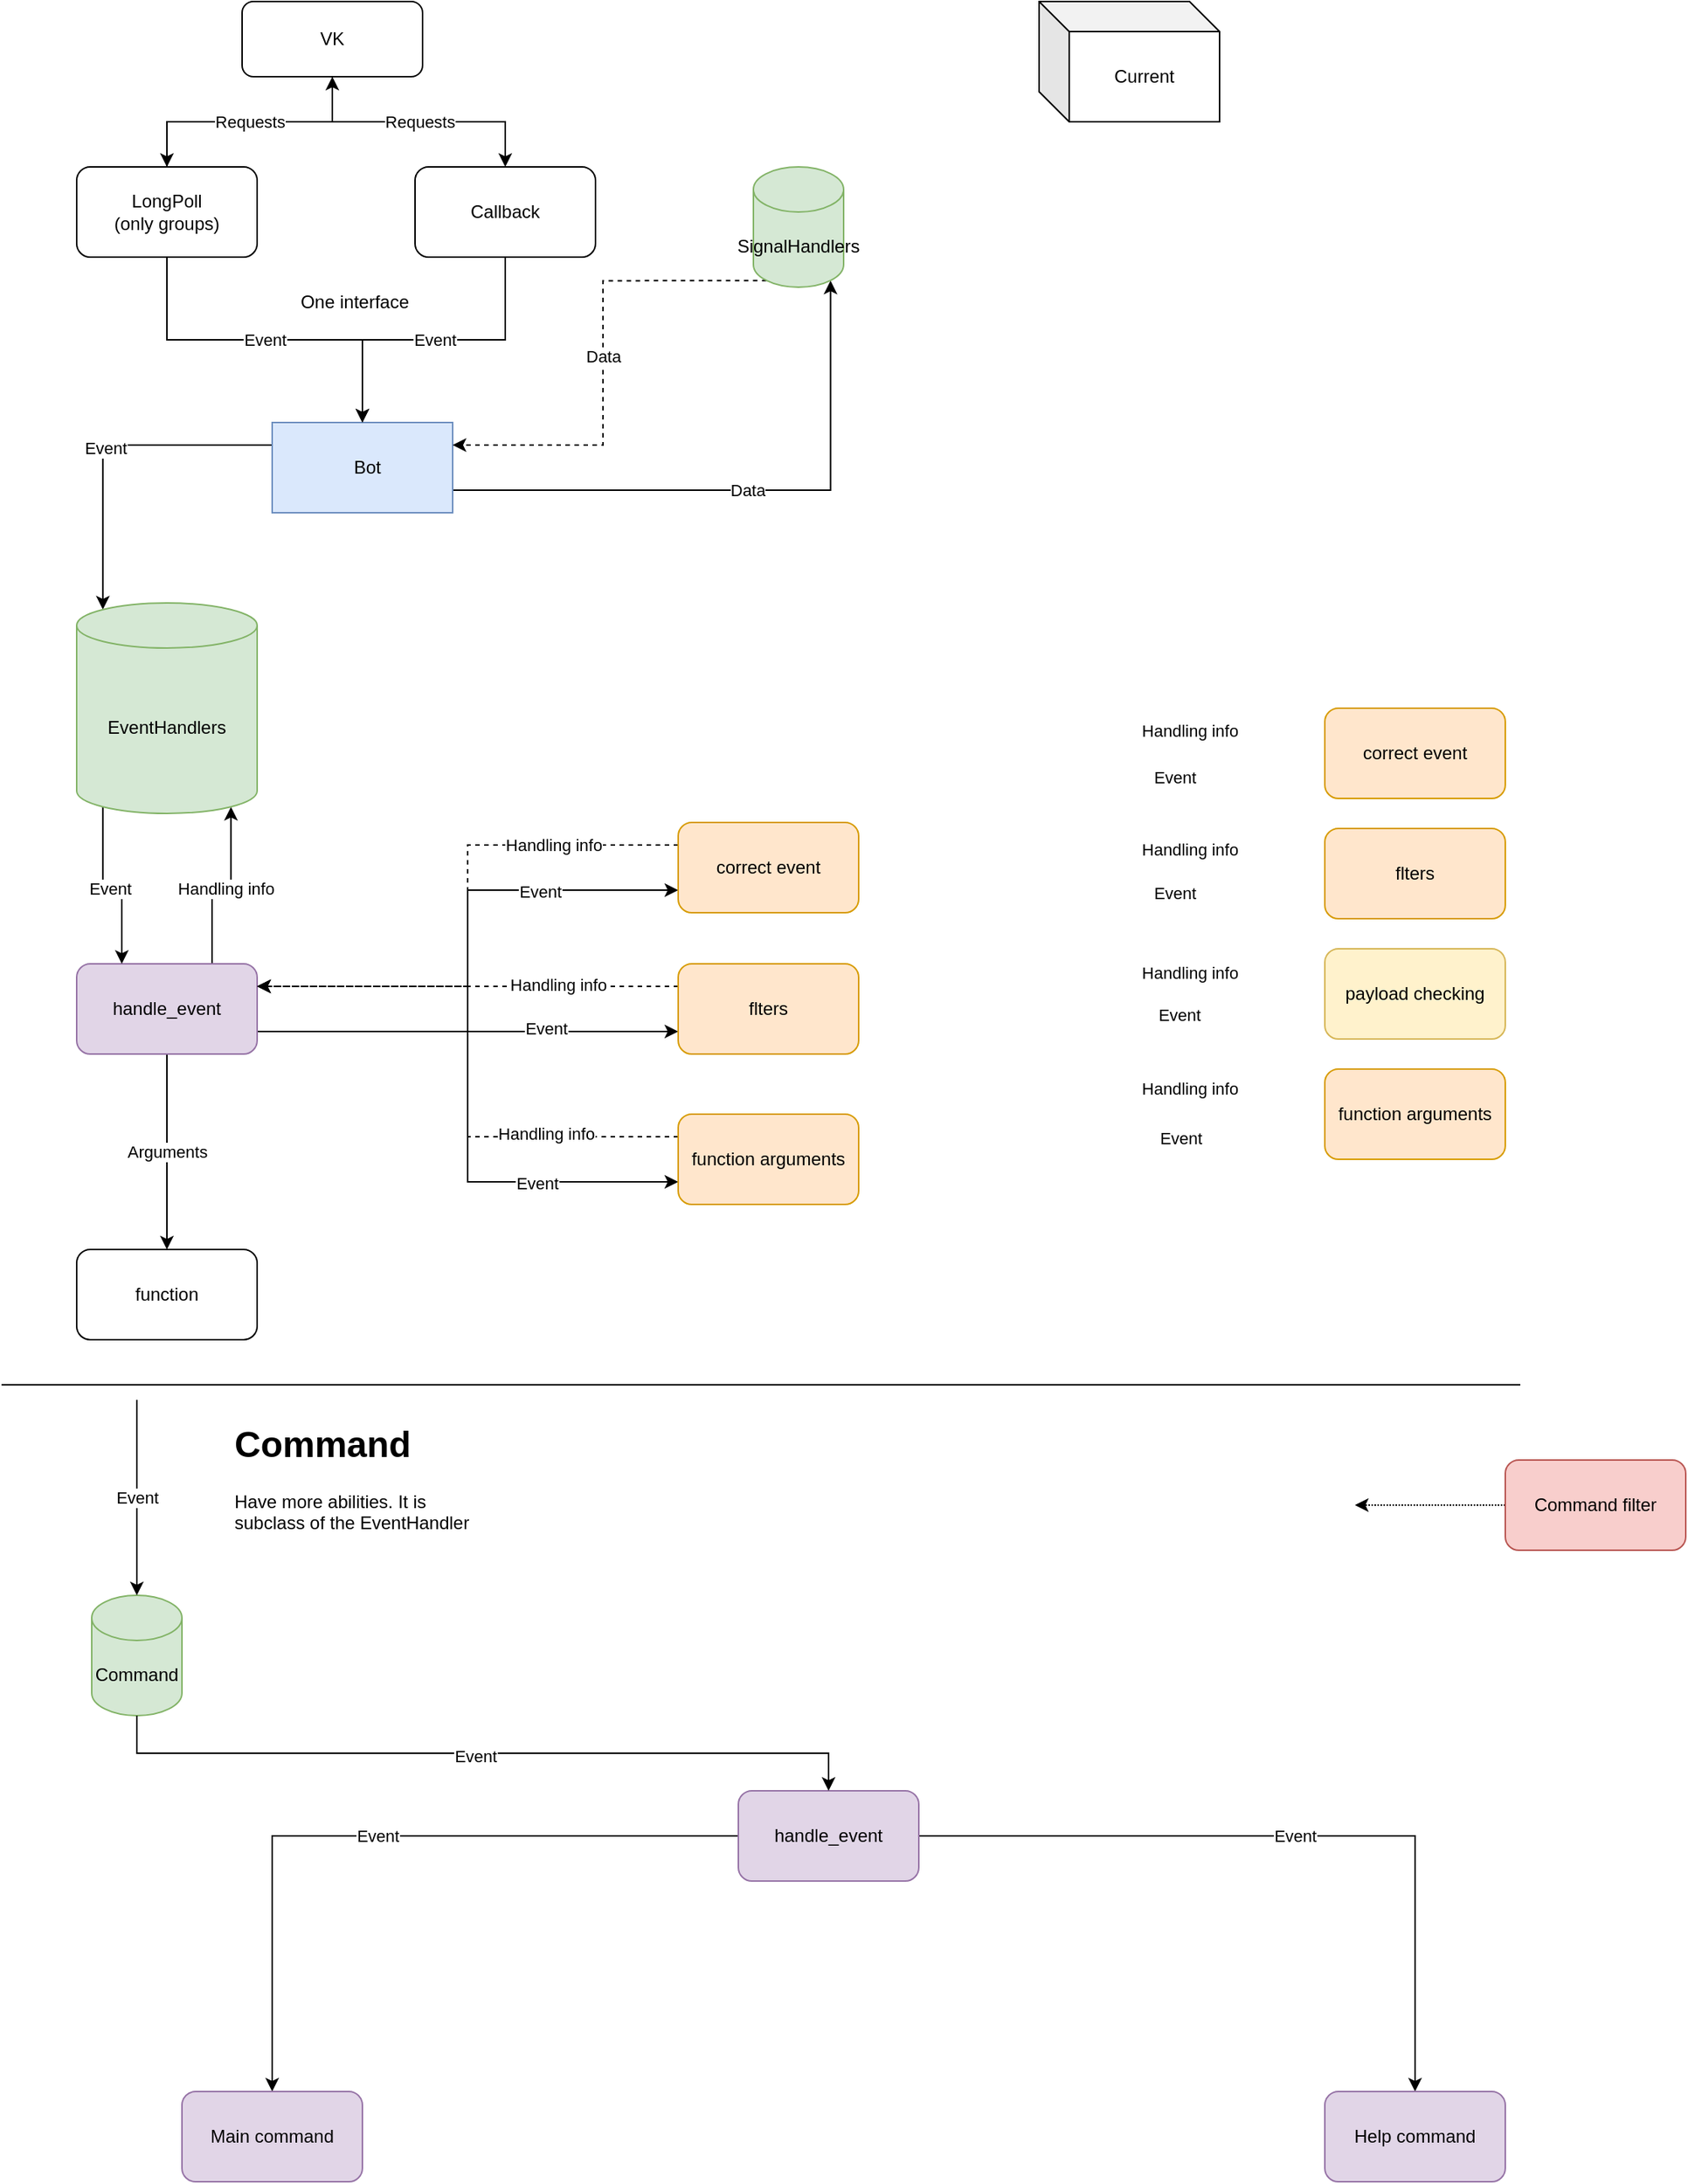 <mxfile version="13.7.5" type="github">
  <diagram id="R2lEEEUBdFMjLlhIrx00" name="Page-1">
    <mxGraphModel dx="1377" dy="801" grid="1" gridSize="10" guides="1" tooltips="1" connect="1" arrows="1" fold="1" page="1" pageScale="1" pageWidth="850" pageHeight="1100" math="0" shadow="0" extFonts="Permanent Marker^https://fonts.googleapis.com/css?family=Permanent+Marker">
      <root>
        <mxCell id="0" />
        <mxCell id="1" parent="0" />
        <mxCell id="QizWD92erUkwesUpK60B-47" style="edgeStyle=orthogonalEdgeStyle;rounded=0;orthogonalLoop=1;jettySize=auto;html=1;exitX=1;exitY=0.75;exitDx=0;exitDy=0;entryX=0.145;entryY=0;entryDx=0;entryDy=4.35;entryPerimeter=0;" edge="1" parent="1" source="QizWD92erUkwesUpK60B-2" target="QizWD92erUkwesUpK60B-24">
          <mxGeometry relative="1" as="geometry" />
        </mxCell>
        <mxCell id="QizWD92erUkwesUpK60B-49" value="Event" style="edgeLabel;html=1;align=center;verticalAlign=middle;resizable=0;points=[];" vertex="1" connectable="0" parent="QizWD92erUkwesUpK60B-47">
          <mxGeometry x="0.029" y="1" relative="1" as="geometry">
            <mxPoint as="offset" />
          </mxGeometry>
        </mxCell>
        <mxCell id="QizWD92erUkwesUpK60B-90" value="Data" style="edgeStyle=orthogonalEdgeStyle;rounded=0;orthogonalLoop=1;jettySize=auto;html=1;exitX=0;exitY=0.25;exitDx=0;exitDy=0;entryX=0.855;entryY=1;entryDx=0;entryDy=-4.35;entryPerimeter=0;" edge="1" parent="1" source="QizWD92erUkwesUpK60B-2" target="QizWD92erUkwesUpK60B-25">
          <mxGeometry relative="1" as="geometry" />
        </mxCell>
        <mxCell id="QizWD92erUkwesUpK60B-2" value="&amp;nbsp; Bot" style="rounded=0;whiteSpace=wrap;html=1;direction=west;fillColor=#dae8fc;strokeColor=#6c8ebf;" vertex="1" parent="1">
          <mxGeometry x="210" y="300" width="120" height="60" as="geometry" />
        </mxCell>
        <mxCell id="QizWD92erUkwesUpK60B-10" value="Event" style="edgeStyle=orthogonalEdgeStyle;rounded=0;orthogonalLoop=1;jettySize=auto;html=1;exitX=0.5;exitY=1;exitDx=0;exitDy=0;" edge="1" parent="1" source="QizWD92erUkwesUpK60B-6" target="QizWD92erUkwesUpK60B-2">
          <mxGeometry relative="1" as="geometry" />
        </mxCell>
        <mxCell id="QizWD92erUkwesUpK60B-18" style="edgeStyle=orthogonalEdgeStyle;rounded=0;orthogonalLoop=1;jettySize=auto;html=1;exitX=0.5;exitY=0;exitDx=0;exitDy=0;entryX=0.5;entryY=1;entryDx=0;entryDy=0;" edge="1" parent="1" source="QizWD92erUkwesUpK60B-6" target="QizWD92erUkwesUpK60B-15">
          <mxGeometry relative="1" as="geometry" />
        </mxCell>
        <mxCell id="QizWD92erUkwesUpK60B-6" value="LongPoll&lt;br&gt;(only groups)" style="rounded=1;whiteSpace=wrap;html=1;" vertex="1" parent="1">
          <mxGeometry x="80" y="130" width="120" height="60" as="geometry" />
        </mxCell>
        <mxCell id="QizWD92erUkwesUpK60B-9" value="Event" style="edgeStyle=orthogonalEdgeStyle;rounded=0;orthogonalLoop=1;jettySize=auto;html=1;" edge="1" parent="1" source="QizWD92erUkwesUpK60B-7" target="QizWD92erUkwesUpK60B-2">
          <mxGeometry relative="1" as="geometry" />
        </mxCell>
        <mxCell id="QizWD92erUkwesUpK60B-7" value="Callback" style="rounded=1;whiteSpace=wrap;html=1;" vertex="1" parent="1">
          <mxGeometry x="305" y="130" width="120" height="60" as="geometry" />
        </mxCell>
        <mxCell id="QizWD92erUkwesUpK60B-53" value="Arguments" style="edgeStyle=orthogonalEdgeStyle;rounded=0;orthogonalLoop=1;jettySize=auto;html=1;" edge="1" parent="1" source="QizWD92erUkwesUpK60B-11" target="QizWD92erUkwesUpK60B-51">
          <mxGeometry relative="1" as="geometry">
            <Array as="points">
              <mxPoint x="140" y="850" />
              <mxPoint x="140" y="850" />
            </Array>
          </mxGeometry>
        </mxCell>
        <mxCell id="QizWD92erUkwesUpK60B-60" value="" style="edgeStyle=orthogonalEdgeStyle;rounded=0;orthogonalLoop=1;jettySize=auto;html=1;entryX=0;entryY=0.75;entryDx=0;entryDy=0;exitX=1;exitY=0.75;exitDx=0;exitDy=0;" edge="1" parent="1" source="QizWD92erUkwesUpK60B-11" target="QizWD92erUkwesUpK60B-40">
          <mxGeometry relative="1" as="geometry" />
        </mxCell>
        <mxCell id="QizWD92erUkwesUpK60B-62" value="Event" style="edgeLabel;html=1;align=center;verticalAlign=middle;resizable=0;points=[];" vertex="1" connectable="0" parent="QizWD92erUkwesUpK60B-60">
          <mxGeometry x="0.657" y="2" relative="1" as="geometry">
            <mxPoint x="-40" as="offset" />
          </mxGeometry>
        </mxCell>
        <mxCell id="QizWD92erUkwesUpK60B-63" style="edgeStyle=orthogonalEdgeStyle;rounded=0;orthogonalLoop=1;jettySize=auto;html=1;entryX=0;entryY=0.75;entryDx=0;entryDy=0;exitX=1;exitY=0.75;exitDx=0;exitDy=0;" edge="1" parent="1" source="QizWD92erUkwesUpK60B-11" target="QizWD92erUkwesUpK60B-58">
          <mxGeometry relative="1" as="geometry" />
        </mxCell>
        <mxCell id="QizWD92erUkwesUpK60B-64" value="Event" style="edgeLabel;html=1;align=center;verticalAlign=middle;resizable=0;points=[];" vertex="1" connectable="0" parent="QizWD92erUkwesUpK60B-63">
          <mxGeometry x="0.728" y="-1" relative="1" as="geometry">
            <mxPoint x="-41.33" as="offset" />
          </mxGeometry>
        </mxCell>
        <mxCell id="QizWD92erUkwesUpK60B-66" style="edgeStyle=orthogonalEdgeStyle;rounded=0;orthogonalLoop=1;jettySize=auto;html=1;exitX=1;exitY=0.75;exitDx=0;exitDy=0;entryX=0;entryY=0.75;entryDx=0;entryDy=0;" edge="1" parent="1" source="QizWD92erUkwesUpK60B-11" target="QizWD92erUkwesUpK60B-65">
          <mxGeometry relative="1" as="geometry" />
        </mxCell>
        <mxCell id="QizWD92erUkwesUpK60B-67" value="Event" style="edgeLabel;html=1;align=center;verticalAlign=middle;resizable=0;points=[];" vertex="1" connectable="0" parent="QizWD92erUkwesUpK60B-66">
          <mxGeometry x="0.568" y="-1" relative="1" as="geometry">
            <mxPoint x="-12" as="offset" />
          </mxGeometry>
        </mxCell>
        <mxCell id="QizWD92erUkwesUpK60B-127" value="Handling info" style="edgeStyle=orthogonalEdgeStyle;rounded=0;orthogonalLoop=1;jettySize=auto;html=1;exitX=0.75;exitY=0;exitDx=0;exitDy=0;entryX=0.855;entryY=1;entryDx=0;entryDy=-4.35;entryPerimeter=0;" edge="1" parent="1" source="QizWD92erUkwesUpK60B-11" target="QizWD92erUkwesUpK60B-24">
          <mxGeometry relative="1" as="geometry" />
        </mxCell>
        <mxCell id="QizWD92erUkwesUpK60B-11" value="handle_event" style="rounded=1;whiteSpace=wrap;html=1;fillColor=#e1d5e7;strokeColor=#9673a6;" vertex="1" parent="1">
          <mxGeometry x="80" y="660" width="120" height="60" as="geometry" />
        </mxCell>
        <mxCell id="QizWD92erUkwesUpK60B-16" value="Requests" style="edgeStyle=orthogonalEdgeStyle;rounded=0;orthogonalLoop=1;jettySize=auto;html=1;" edge="1" parent="1" source="QizWD92erUkwesUpK60B-15" target="QizWD92erUkwesUpK60B-6">
          <mxGeometry relative="1" as="geometry" />
        </mxCell>
        <mxCell id="QizWD92erUkwesUpK60B-17" value="Requests" style="edgeStyle=orthogonalEdgeStyle;rounded=0;orthogonalLoop=1;jettySize=auto;html=1;" edge="1" parent="1" source="QizWD92erUkwesUpK60B-15" target="QizWD92erUkwesUpK60B-7">
          <mxGeometry relative="1" as="geometry" />
        </mxCell>
        <mxCell id="QizWD92erUkwesUpK60B-15" value="VK" style="rounded=1;whiteSpace=wrap;html=1;" vertex="1" parent="1">
          <mxGeometry x="190" y="20" width="120" height="50" as="geometry" />
        </mxCell>
        <mxCell id="QizWD92erUkwesUpK60B-126" value="Event" style="edgeStyle=orthogonalEdgeStyle;rounded=0;orthogonalLoop=1;jettySize=auto;html=1;exitX=0.145;exitY=1;exitDx=0;exitDy=-4.35;exitPerimeter=0;entryX=0.25;entryY=0;entryDx=0;entryDy=0;" edge="1" parent="1" source="QizWD92erUkwesUpK60B-24" target="QizWD92erUkwesUpK60B-11">
          <mxGeometry relative="1" as="geometry" />
        </mxCell>
        <mxCell id="QizWD92erUkwesUpK60B-24" value="EventHandlers" style="shape=cylinder3;whiteSpace=wrap;html=1;boundedLbl=1;backgroundOutline=1;size=15;fillColor=#d5e8d4;strokeColor=#82b366;" vertex="1" parent="1">
          <mxGeometry x="80" y="420" width="120" height="140" as="geometry" />
        </mxCell>
        <mxCell id="QizWD92erUkwesUpK60B-91" value="Data" style="edgeStyle=orthogonalEdgeStyle;rounded=0;orthogonalLoop=1;jettySize=auto;html=1;exitX=0.145;exitY=1;exitDx=0;exitDy=-4.35;exitPerimeter=0;entryX=0;entryY=0.75;entryDx=0;entryDy=0;dashed=1;" edge="1" parent="1" source="QizWD92erUkwesUpK60B-25" target="QizWD92erUkwesUpK60B-2">
          <mxGeometry relative="1" as="geometry" />
        </mxCell>
        <mxCell id="QizWD92erUkwesUpK60B-25" value="SignalHandlers" style="shape=cylinder3;whiteSpace=wrap;html=1;boundedLbl=1;backgroundOutline=1;size=15;fillColor=#d5e8d4;strokeColor=#82b366;" vertex="1" parent="1">
          <mxGeometry x="530" y="130" width="60" height="80" as="geometry" />
        </mxCell>
        <mxCell id="QizWD92erUkwesUpK60B-29" value="Current" style="shape=cube;whiteSpace=wrap;html=1;boundedLbl=1;backgroundOutline=1;darkOpacity=0.05;darkOpacity2=0.1;" vertex="1" parent="1">
          <mxGeometry x="720" y="20" width="120" height="80" as="geometry" />
        </mxCell>
        <mxCell id="QizWD92erUkwesUpK60B-72" style="edgeStyle=orthogonalEdgeStyle;rounded=0;orthogonalLoop=1;jettySize=auto;html=1;exitX=0;exitY=0.25;exitDx=0;exitDy=0;entryX=1;entryY=0.25;entryDx=0;entryDy=0;dashed=1;" edge="1" parent="1" source="QizWD92erUkwesUpK60B-40" target="QizWD92erUkwesUpK60B-11">
          <mxGeometry relative="1" as="geometry" />
        </mxCell>
        <mxCell id="QizWD92erUkwesUpK60B-75" value="Handling info" style="edgeLabel;html=1;align=center;verticalAlign=middle;resizable=0;points=[];" vertex="1" connectable="0" parent="QizWD92erUkwesUpK60B-72">
          <mxGeometry x="-0.723" y="-1" relative="1" as="geometry">
            <mxPoint x="-41.33" as="offset" />
          </mxGeometry>
        </mxCell>
        <mxCell id="QizWD92erUkwesUpK60B-40" value="flters" style="whiteSpace=wrap;html=1;rounded=1;fillColor=#ffe6cc;strokeColor=#d79b00;" vertex="1" parent="1">
          <mxGeometry x="480" y="660" width="120" height="60" as="geometry" />
        </mxCell>
        <mxCell id="QizWD92erUkwesUpK60B-51" value="function" style="whiteSpace=wrap;html=1;rounded=1;" vertex="1" parent="1">
          <mxGeometry x="80" y="850" width="120" height="60" as="geometry" />
        </mxCell>
        <mxCell id="QizWD92erUkwesUpK60B-70" style="edgeStyle=orthogonalEdgeStyle;rounded=0;orthogonalLoop=1;jettySize=auto;html=1;exitX=0;exitY=0.25;exitDx=0;exitDy=0;entryX=1;entryY=0.25;entryDx=0;entryDy=0;dashed=1;" edge="1" parent="1" source="QizWD92erUkwesUpK60B-58" target="QizWD92erUkwesUpK60B-11">
          <mxGeometry relative="1" as="geometry" />
        </mxCell>
        <mxCell id="QizWD92erUkwesUpK60B-71" value="Handling info" style="edgeLabel;html=1;align=center;verticalAlign=middle;resizable=0;points=[];" vertex="1" connectable="0" parent="QizWD92erUkwesUpK60B-70">
          <mxGeometry x="-0.78" relative="1" as="geometry">
            <mxPoint x="-42.67" as="offset" />
          </mxGeometry>
        </mxCell>
        <mxCell id="QizWD92erUkwesUpK60B-58" value="correct event" style="rounded=1;whiteSpace=wrap;html=1;fillColor=#ffe6cc;strokeColor=#d79b00;" vertex="1" parent="1">
          <mxGeometry x="480" y="566" width="120" height="60" as="geometry" />
        </mxCell>
        <mxCell id="QizWD92erUkwesUpK60B-76" style="edgeStyle=orthogonalEdgeStyle;rounded=0;orthogonalLoop=1;jettySize=auto;html=1;exitX=0;exitY=0.25;exitDx=0;exitDy=0;entryX=1;entryY=0.25;entryDx=0;entryDy=0;dashed=1;" edge="1" parent="1" source="QizWD92erUkwesUpK60B-65" target="QizWD92erUkwesUpK60B-11">
          <mxGeometry relative="1" as="geometry" />
        </mxCell>
        <mxCell id="QizWD92erUkwesUpK60B-77" value="Handling info" style="edgeLabel;html=1;align=center;verticalAlign=middle;resizable=0;points=[];" vertex="1" connectable="0" parent="QizWD92erUkwesUpK60B-76">
          <mxGeometry x="-0.614" y="-2" relative="1" as="geometry">
            <mxPoint x="-14.67" as="offset" />
          </mxGeometry>
        </mxCell>
        <mxCell id="QizWD92erUkwesUpK60B-65" value="function arguments" style="rounded=1;whiteSpace=wrap;html=1;fillColor=#ffe6cc;strokeColor=#d79b00;" vertex="1" parent="1">
          <mxGeometry x="480" y="760" width="120" height="60" as="geometry" />
        </mxCell>
        <mxCell id="QizWD92erUkwesUpK60B-95" value="One interface" style="text;html=1;strokeColor=none;fillColor=none;align=center;verticalAlign=middle;whiteSpace=wrap;rounded=0;" vertex="1" parent="1">
          <mxGeometry x="225" y="210" width="80" height="20" as="geometry" />
        </mxCell>
        <mxCell id="QizWD92erUkwesUpK60B-98" value="Event" style="edgeLabel;html=1;align=center;verticalAlign=middle;resizable=0;points=[];" vertex="1" connectable="0" parent="1">
          <mxGeometry x="810" y="613" as="geometry" />
        </mxCell>
        <mxCell id="QizWD92erUkwesUpK60B-99" value="Event" style="edgeLabel;html=1;align=center;verticalAlign=middle;resizable=0;points=[];" vertex="1" connectable="0" parent="1">
          <mxGeometry x="810.003" y="536" as="geometry" />
        </mxCell>
        <mxCell id="QizWD92erUkwesUpK60B-100" value="Event" style="edgeLabel;html=1;align=center;verticalAlign=middle;resizable=0;points=[];" vertex="1" connectable="0" parent="1">
          <mxGeometry x="814" y="776" as="geometry" />
        </mxCell>
        <mxCell id="QizWD92erUkwesUpK60B-101" value="Event" style="edgeLabel;html=1;align=center;verticalAlign=middle;resizable=0;points=[];" vertex="1" connectable="0" parent="1">
          <mxGeometry x="812.663" y="694" as="geometry" />
        </mxCell>
        <mxCell id="QizWD92erUkwesUpK60B-102" value="Handling info" style="edgeLabel;html=1;align=center;verticalAlign=middle;resizable=0;points=[];" vertex="1" connectable="0" parent="1">
          <mxGeometry x="820.003" y="584" as="geometry" />
        </mxCell>
        <mxCell id="QizWD92erUkwesUpK60B-103" value="flters" style="whiteSpace=wrap;html=1;rounded=1;fillColor=#ffe6cc;strokeColor=#d79b00;" vertex="1" parent="1">
          <mxGeometry x="910" y="570" width="120" height="60" as="geometry" />
        </mxCell>
        <mxCell id="QizWD92erUkwesUpK60B-104" value="Handling info" style="edgeLabel;html=1;align=center;verticalAlign=middle;resizable=0;points=[];" vertex="1" connectable="0" parent="1">
          <mxGeometry x="819.997" y="505" as="geometry" />
        </mxCell>
        <mxCell id="QizWD92erUkwesUpK60B-105" value="correct event" style="rounded=1;whiteSpace=wrap;html=1;fillColor=#ffe6cc;strokeColor=#d79b00;" vertex="1" parent="1">
          <mxGeometry x="910" y="490" width="120" height="60" as="geometry" />
        </mxCell>
        <mxCell id="QizWD92erUkwesUpK60B-106" value="Handling info" style="edgeLabel;html=1;align=center;verticalAlign=middle;resizable=0;points=[];" vertex="1" connectable="0" parent="1">
          <mxGeometry x="819.997" y="743" as="geometry" />
        </mxCell>
        <mxCell id="QizWD92erUkwesUpK60B-107" value="function arguments" style="rounded=1;whiteSpace=wrap;html=1;fillColor=#ffe6cc;strokeColor=#d79b00;" vertex="1" parent="1">
          <mxGeometry x="910" y="730" width="120" height="60" as="geometry" />
        </mxCell>
        <mxCell id="QizWD92erUkwesUpK60B-108" value="Handling info" style="edgeLabel;html=1;align=center;verticalAlign=middle;resizable=0;points=[];" vertex="1" connectable="0" parent="1">
          <mxGeometry x="819.997" y="666" as="geometry" />
        </mxCell>
        <mxCell id="QizWD92erUkwesUpK60B-109" value="payload checking" style="rounded=1;whiteSpace=wrap;html=1;fillColor=#fff2cc;strokeColor=#d6b656;" vertex="1" parent="1">
          <mxGeometry x="910" y="650" width="120" height="60" as="geometry" />
        </mxCell>
        <mxCell id="QizWD92erUkwesUpK60B-110" value="" style="endArrow=none;html=1;" edge="1" parent="1">
          <mxGeometry width="50" height="50" relative="1" as="geometry">
            <mxPoint x="30" y="940" as="sourcePoint" />
            <mxPoint x="1040" y="940" as="targetPoint" />
          </mxGeometry>
        </mxCell>
        <mxCell id="QizWD92erUkwesUpK60B-111" value="&lt;h1&gt;Command&lt;/h1&gt;&lt;p&gt;Have more abilities. It is subclass of the EventHandler&lt;/p&gt;" style="text;html=1;strokeColor=none;fillColor=none;spacing=5;spacingTop=-20;whiteSpace=wrap;overflow=hidden;rounded=0;" vertex="1" parent="1">
          <mxGeometry x="180" y="960" width="170" height="90" as="geometry" />
        </mxCell>
        <mxCell id="QizWD92erUkwesUpK60B-112" value="Command" style="shape=cylinder3;whiteSpace=wrap;html=1;boundedLbl=1;backgroundOutline=1;size=15;fillColor=#d5e8d4;strokeColor=#82b366;" vertex="1" parent="1">
          <mxGeometry x="90" y="1080" width="60" height="80" as="geometry" />
        </mxCell>
        <mxCell id="QizWD92erUkwesUpK60B-113" value="Event" style="endArrow=classic;html=1;entryX=0.5;entryY=0;entryDx=0;entryDy=0;entryPerimeter=0;" edge="1" parent="1" target="QizWD92erUkwesUpK60B-112">
          <mxGeometry width="50" height="50" relative="1" as="geometry">
            <mxPoint x="120" y="950" as="sourcePoint" />
            <mxPoint x="600" y="1230" as="targetPoint" />
          </mxGeometry>
        </mxCell>
        <mxCell id="QizWD92erUkwesUpK60B-138" value="Event" style="edgeStyle=orthogonalEdgeStyle;rounded=0;orthogonalLoop=1;jettySize=auto;html=1;" edge="1" parent="1" source="QizWD92erUkwesUpK60B-119" target="QizWD92erUkwesUpK60B-140">
          <mxGeometry relative="1" as="geometry">
            <mxPoint x="210" y="1440" as="targetPoint" />
          </mxGeometry>
        </mxCell>
        <mxCell id="QizWD92erUkwesUpK60B-139" value="Event" style="edgeStyle=orthogonalEdgeStyle;rounded=0;orthogonalLoop=1;jettySize=auto;html=1;" edge="1" parent="1" source="QizWD92erUkwesUpK60B-119" target="QizWD92erUkwesUpK60B-141">
          <mxGeometry relative="1" as="geometry">
            <mxPoint x="970" y="1440" as="targetPoint" />
          </mxGeometry>
        </mxCell>
        <mxCell id="QizWD92erUkwesUpK60B-119" value="handle_event" style="rounded=1;whiteSpace=wrap;html=1;fillColor=#e1d5e7;strokeColor=#9673a6;" vertex="1" parent="1">
          <mxGeometry x="520" y="1210" width="120" height="60" as="geometry" />
        </mxCell>
        <mxCell id="QizWD92erUkwesUpK60B-120" style="edgeStyle=orthogonalEdgeStyle;rounded=0;orthogonalLoop=1;jettySize=auto;html=1;entryX=0.5;entryY=0;entryDx=0;entryDy=0;exitX=0.5;exitY=1;exitDx=0;exitDy=0;exitPerimeter=0;" edge="1" parent="1" target="QizWD92erUkwesUpK60B-119" source="QizWD92erUkwesUpK60B-112">
          <mxGeometry relative="1" as="geometry">
            <mxPoint x="120" y="1180" as="sourcePoint" />
          </mxGeometry>
        </mxCell>
        <mxCell id="QizWD92erUkwesUpK60B-121" value="Event" style="edgeLabel;html=1;align=center;verticalAlign=middle;resizable=0;points=[];" vertex="1" connectable="0" parent="QizWD92erUkwesUpK60B-120">
          <mxGeometry x="-0.019" y="-2" relative="1" as="geometry">
            <mxPoint as="offset" />
          </mxGeometry>
        </mxCell>
        <mxCell id="QizWD92erUkwesUpK60B-135" style="edgeStyle=orthogonalEdgeStyle;rounded=0;orthogonalLoop=1;jettySize=auto;html=1;dashed=1;dashPattern=1 1;" edge="1" parent="1" source="QizWD92erUkwesUpK60B-134">
          <mxGeometry relative="1" as="geometry">
            <mxPoint x="930" y="1020" as="targetPoint" />
          </mxGeometry>
        </mxCell>
        <mxCell id="QizWD92erUkwesUpK60B-134" value="Command filter" style="rounded=1;whiteSpace=wrap;html=1;fillColor=#f8cecc;strokeColor=#b85450;" vertex="1" parent="1">
          <mxGeometry x="1030" y="990" width="120" height="60" as="geometry" />
        </mxCell>
        <mxCell id="QizWD92erUkwesUpK60B-140" value="Main command" style="rounded=1;whiteSpace=wrap;html=1;fillColor=#e1d5e7;strokeColor=#9673a6;" vertex="1" parent="1">
          <mxGeometry x="150" y="1410" width="120" height="60" as="geometry" />
        </mxCell>
        <mxCell id="QizWD92erUkwesUpK60B-141" value="Help command" style="rounded=1;whiteSpace=wrap;html=1;fillColor=#e1d5e7;strokeColor=#9673a6;" vertex="1" parent="1">
          <mxGeometry x="910" y="1410" width="120" height="60" as="geometry" />
        </mxCell>
      </root>
    </mxGraphModel>
  </diagram>
</mxfile>
